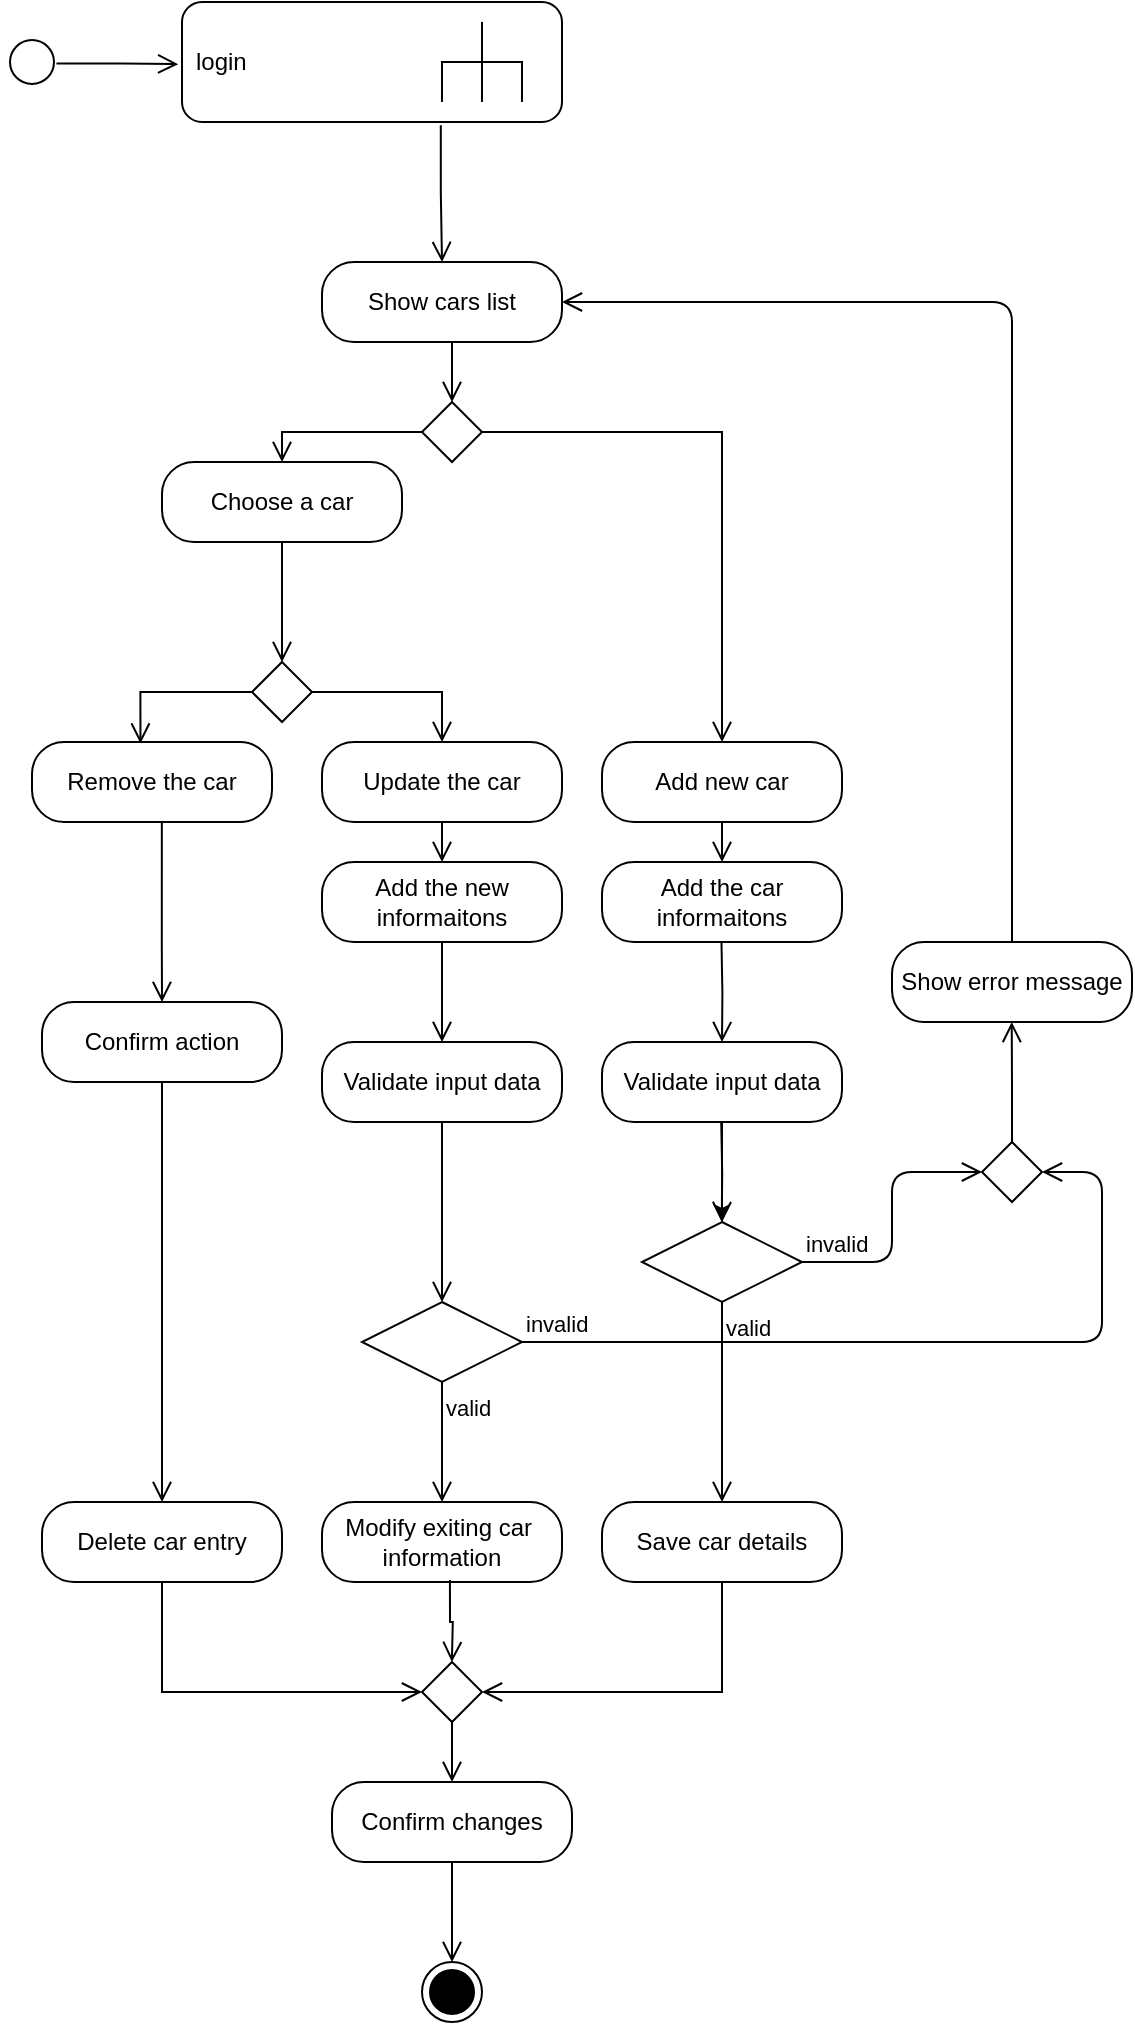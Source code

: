 <mxfile>
    <diagram name="Page-1" id="e7e014a7-5840-1c2e-5031-d8a46d1fe8dd">
        <mxGraphModel dx="734" dy="451" grid="1" gridSize="10" guides="1" tooltips="1" connect="1" arrows="1" fold="1" page="1" pageScale="1" pageWidth="1169" pageHeight="826" background="none" math="0" shadow="0">
            <root>
                <mxCell id="0"/>
                <mxCell id="1" parent="0"/>
                <mxCell id="ycadE-7DeE36cVl8lBZi-41" value="" style="ellipse;html=1;shape=startState;labelBackgroundColor=none;" parent="1" vertex="1">
                    <mxGeometry x="160" y="25" width="30" height="30" as="geometry"/>
                </mxCell>
                <mxCell id="ycadE-7DeE36cVl8lBZi-49" value="&lt;font style=&quot;color: rgb(0, 0, 0); background-color: light-dark(#ffffff, var(--ge-dark-color, #121212));&quot;&gt;Show cars list&lt;/font&gt;" style="rounded=1;whiteSpace=wrap;html=1;arcSize=40;labelBackgroundColor=none;" parent="1" vertex="1">
                    <mxGeometry x="320" y="140" width="120" height="40" as="geometry"/>
                </mxCell>
                <mxCell id="ycadE-7DeE36cVl8lBZi-50" value="" style="edgeStyle=orthogonalEdgeStyle;html=1;verticalAlign=bottom;endArrow=open;endSize=8;rounded=0;labelBackgroundColor=none;fontColor=default;entryX=0.5;entryY=0;entryDx=0;entryDy=0;" parent="1" source="ycadE-7DeE36cVl8lBZi-49" target="10" edge="1">
                    <mxGeometry relative="1" as="geometry">
                        <mxPoint x="381" y="210" as="targetPoint"/>
                        <Array as="points">
                            <mxPoint x="385" y="160"/>
                            <mxPoint x="385" y="210"/>
                        </Array>
                    </mxGeometry>
                </mxCell>
                <mxCell id="ycadE-7DeE36cVl8lBZi-56" value="" style="edgeStyle=orthogonalEdgeStyle;html=1;verticalAlign=bottom;endArrow=open;endSize=8;rounded=0;exitX=0;exitY=0.5;exitDx=0;exitDy=0;labelBackgroundColor=none;fontColor=default;entryX=0.452;entryY=0.019;entryDx=0;entryDy=0;entryPerimeter=0;" parent="1" source="16" target="ycadE-7DeE36cVl8lBZi-63" edge="1">
                    <mxGeometry relative="1" as="geometry">
                        <mxPoint x="249.52" y="440" as="targetPoint"/>
                        <mxPoint x="249.44" y="305.8" as="sourcePoint"/>
                        <Array as="points"/>
                    </mxGeometry>
                </mxCell>
                <mxCell id="ycadE-7DeE36cVl8lBZi-57" value="" style="edgeStyle=orthogonalEdgeStyle;html=1;verticalAlign=bottom;endArrow=open;endSize=8;rounded=0;exitX=1;exitY=0.5;exitDx=0;exitDy=0;labelBackgroundColor=none;fontColor=default;" parent="1" source="16" target="ycadE-7DeE36cVl8lBZi-61" edge="1">
                    <mxGeometry relative="1" as="geometry">
                        <mxPoint x="379.5" y="320" as="targetPoint"/>
                        <mxPoint x="380.36" y="304.4" as="sourcePoint"/>
                        <Array as="points"/>
                    </mxGeometry>
                </mxCell>
                <mxCell id="ycadE-7DeE36cVl8lBZi-59" value="Add new car" style="rounded=1;whiteSpace=wrap;html=1;arcSize=40;labelBackgroundColor=none;" parent="1" vertex="1">
                    <mxGeometry x="460" y="380" width="120" height="40" as="geometry"/>
                </mxCell>
                <mxCell id="ycadE-7DeE36cVl8lBZi-60" value="" style="edgeStyle=orthogonalEdgeStyle;html=1;verticalAlign=bottom;endArrow=open;endSize=8;rounded=0;labelBackgroundColor=none;fontColor=default;entryX=0.5;entryY=0;entryDx=0;entryDy=0;" parent="1" source="ycadE-7DeE36cVl8lBZi-59" target="2" edge="1">
                    <mxGeometry relative="1" as="geometry">
                        <mxPoint x="520" y="390" as="targetPoint"/>
                    </mxGeometry>
                </mxCell>
                <mxCell id="ycadE-7DeE36cVl8lBZi-61" value="Update the car" style="rounded=1;whiteSpace=wrap;html=1;arcSize=40;labelBackgroundColor=none;" parent="1" vertex="1">
                    <mxGeometry x="320" y="380" width="120" height="40" as="geometry"/>
                </mxCell>
                <mxCell id="ycadE-7DeE36cVl8lBZi-62" value="" style="edgeStyle=orthogonalEdgeStyle;html=1;verticalAlign=bottom;endArrow=open;endSize=8;rounded=0;entryX=0.5;entryY=0;entryDx=0;entryDy=0;labelBackgroundColor=none;fontColor=default;" parent="1" source="ycadE-7DeE36cVl8lBZi-61" target="5" edge="1">
                    <mxGeometry relative="1" as="geometry">
                        <mxPoint x="420" y="450" as="targetPoint"/>
                        <Array as="points"/>
                    </mxGeometry>
                </mxCell>
                <mxCell id="ycadE-7DeE36cVl8lBZi-63" value="Remove the car" style="rounded=1;whiteSpace=wrap;html=1;arcSize=40;labelBackgroundColor=none;" parent="1" vertex="1">
                    <mxGeometry x="175" y="380" width="120" height="40" as="geometry"/>
                </mxCell>
                <mxCell id="ycadE-7DeE36cVl8lBZi-64" value="" style="edgeStyle=orthogonalEdgeStyle;html=1;verticalAlign=bottom;endArrow=open;endSize=8;rounded=0;labelBackgroundColor=none;fontColor=default;exitX=0.541;exitY=1;exitDx=0;exitDy=0;exitPerimeter=0;entryX=0.5;entryY=0;entryDx=0;entryDy=0;" parent="1" source="ycadE-7DeE36cVl8lBZi-63" target="37" edge="1">
                    <mxGeometry relative="1" as="geometry">
                        <mxPoint x="240" y="590" as="targetPoint"/>
                        <Array as="points">
                            <mxPoint x="240" y="480"/>
                            <mxPoint x="240" y="480"/>
                        </Array>
                        <mxPoint x="240" y="440" as="sourcePoint"/>
                    </mxGeometry>
                </mxCell>
                <mxCell id="ycadE-7DeE36cVl8lBZi-87" value="Delete car entry" style="rounded=1;whiteSpace=wrap;html=1;arcSize=40;labelBackgroundColor=none;" parent="1" vertex="1">
                    <mxGeometry x="180" y="760" width="120" height="40" as="geometry"/>
                </mxCell>
                <mxCell id="ycadE-7DeE36cVl8lBZi-88" value="" style="edgeStyle=orthogonalEdgeStyle;html=1;verticalAlign=bottom;endArrow=open;endSize=8;rounded=0;labelBackgroundColor=none;fontColor=default;entryX=0;entryY=0.5;entryDx=0;entryDy=0;" parent="1" source="ycadE-7DeE36cVl8lBZi-87" target="40" edge="1">
                    <mxGeometry relative="1" as="geometry">
                        <mxPoint x="240" y="1012" as="targetPoint"/>
                        <Array as="points">
                            <mxPoint x="240" y="855"/>
                        </Array>
                    </mxGeometry>
                </mxCell>
                <mxCell id="ycadE-7DeE36cVl8lBZi-89" value="&lt;span style=&quot;color: rgb(0, 0, 0);&quot;&gt;Modify exiting car&amp;nbsp;&lt;/span&gt;&lt;div style=&quot;scrollbar-color: light-dark(#e2e2e2, #4b4b4b)&lt;br/&gt;&#x9;&#x9;&#x9;&#x9;&#x9;light-dark(#fbfbfb, var(--dark-panel-color));&quot;&gt;information&lt;/div&gt;" style="rounded=1;whiteSpace=wrap;html=1;arcSize=40;labelBackgroundColor=none;" parent="1" vertex="1">
                    <mxGeometry x="320" y="760" width="120" height="40" as="geometry"/>
                </mxCell>
                <mxCell id="ycadE-7DeE36cVl8lBZi-91" value="Save car details" style="rounded=1;whiteSpace=wrap;html=1;arcSize=40;labelBackgroundColor=none;" parent="1" vertex="1">
                    <mxGeometry x="460" y="760" width="120" height="40" as="geometry"/>
                </mxCell>
                <mxCell id="ycadE-7DeE36cVl8lBZi-92" value="" style="edgeStyle=orthogonalEdgeStyle;html=1;verticalAlign=bottom;endArrow=open;endSize=8;rounded=0;labelBackgroundColor=none;fontColor=default;exitX=0.5;exitY=1;exitDx=0;exitDy=0;entryX=1;entryY=0.5;entryDx=0;entryDy=0;" parent="1" source="ycadE-7DeE36cVl8lBZi-91" target="40" edge="1">
                    <mxGeometry relative="1" as="geometry">
                        <mxPoint x="520" y="1053" as="targetPoint"/>
                        <mxPoint x="529.62" y="970.004" as="sourcePoint"/>
                    </mxGeometry>
                </mxCell>
                <mxCell id="ycadE-7DeE36cVl8lBZi-96" value="Confirm changes" style="rounded=1;whiteSpace=wrap;html=1;arcSize=40;labelBackgroundColor=none;" parent="1" vertex="1">
                    <mxGeometry x="325" y="900" width="120" height="40" as="geometry"/>
                </mxCell>
                <mxCell id="JrRgfK8F16uHAJ6plWWZ-1" value="login" style="shape=mxgraph.uml25.behaviorAction;html=1;rounded=1;absoluteArcSize=1;arcSize=10;align=left;spacingLeft=5;whiteSpace=wrap;" parent="1" vertex="1">
                    <mxGeometry x="250" y="10" width="190" height="60" as="geometry"/>
                </mxCell>
                <mxCell id="JrRgfK8F16uHAJ6plWWZ-3" value="" style="edgeStyle=orthogonalEdgeStyle;html=1;verticalAlign=bottom;endArrow=open;endSize=8;rounded=0;labelBackgroundColor=none;fontColor=default;exitX=0.681;exitY=1.028;exitDx=0;exitDy=0;exitPerimeter=0;entryX=0.5;entryY=0;entryDx=0;entryDy=0;" parent="1" source="JrRgfK8F16uHAJ6plWWZ-1" edge="1" target="ycadE-7DeE36cVl8lBZi-49">
                    <mxGeometry relative="1" as="geometry">
                        <mxPoint x="320" y="160" as="targetPoint"/>
                        <mxPoint x="210" y="150" as="sourcePoint"/>
                        <Array as="points"/>
                    </mxGeometry>
                </mxCell>
                <mxCell id="2" value="Add the car informaitons" style="rounded=1;whiteSpace=wrap;html=1;arcSize=40;" parent="1" vertex="1">
                    <mxGeometry x="460" y="440" width="120" height="40" as="geometry"/>
                </mxCell>
                <mxCell id="5" value="Add the new informaitons" style="rounded=1;whiteSpace=wrap;html=1;arcSize=40;" parent="1" vertex="1">
                    <mxGeometry x="320" y="440" width="120" height="40" as="geometry"/>
                </mxCell>
                <mxCell id="6" value="" style="edgeStyle=orthogonalEdgeStyle;html=1;verticalAlign=bottom;endArrow=open;endSize=8;" parent="1" source="5" edge="1">
                    <mxGeometry relative="1" as="geometry">
                        <mxPoint x="380" y="530" as="targetPoint"/>
                        <Array as="points">
                            <mxPoint x="380" y="530"/>
                        </Array>
                    </mxGeometry>
                </mxCell>
                <mxCell id="10" value="" style="rhombus;" parent="1" vertex="1">
                    <mxGeometry x="370" y="210" width="30" height="30" as="geometry"/>
                </mxCell>
                <mxCell id="11" value="" style="edgeStyle=orthogonalEdgeStyle;html=1;verticalAlign=bottom;endArrow=open;endSize=8;rounded=0;labelBackgroundColor=none;fontColor=default;exitX=1;exitY=0.5;exitDx=0;exitDy=0;entryX=0.5;entryY=0;entryDx=0;entryDy=0;" parent="1" source="10" target="ycadE-7DeE36cVl8lBZi-59" edge="1">
                    <mxGeometry relative="1" as="geometry">
                        <mxPoint x="470" y="225" as="targetPoint"/>
                        <mxPoint x="440" y="220" as="sourcePoint"/>
                        <Array as="points">
                            <mxPoint x="520" y="225"/>
                        </Array>
                    </mxGeometry>
                </mxCell>
                <mxCell id="13" value="" style="edgeStyle=orthogonalEdgeStyle;html=1;verticalAlign=bottom;endArrow=open;endSize=8;rounded=0;labelBackgroundColor=none;fontColor=default;exitX=0;exitY=0.5;exitDx=0;exitDy=0;entryX=0.5;entryY=0;entryDx=0;entryDy=0;" parent="1" source="10" target="14" edge="1">
                    <mxGeometry relative="1" as="geometry">
                        <mxPoint x="300" y="225" as="targetPoint"/>
                        <mxPoint x="270" y="224.76" as="sourcePoint"/>
                        <Array as="points"/>
                    </mxGeometry>
                </mxCell>
                <mxCell id="14" value="Choose a car" style="rounded=1;whiteSpace=wrap;html=1;arcSize=40;" parent="1" vertex="1">
                    <mxGeometry x="240" y="240" width="120" height="40" as="geometry"/>
                </mxCell>
                <mxCell id="15" value="" style="edgeStyle=orthogonalEdgeStyle;html=1;verticalAlign=bottom;endArrow=open;endSize=8;" parent="1" source="14" edge="1">
                    <mxGeometry relative="1" as="geometry">
                        <mxPoint x="300" y="340" as="targetPoint"/>
                    </mxGeometry>
                </mxCell>
                <mxCell id="16" value="" style="rhombus;" parent="1" vertex="1">
                    <mxGeometry x="285" y="340" width="30" height="30" as="geometry"/>
                </mxCell>
                <mxCell id="18" value="" style="edgeStyle=orthogonalEdgeStyle;html=1;verticalAlign=bottom;endArrow=open;endSize=8;rounded=0;labelBackgroundColor=none;fontColor=default;entryX=0.5;entryY=0;entryDx=0;entryDy=0;" parent="1" target="26" edge="1">
                    <mxGeometry relative="1" as="geometry">
                        <mxPoint x="519.74" y="500" as="targetPoint"/>
                        <mxPoint x="519.74" y="480" as="sourcePoint"/>
                    </mxGeometry>
                </mxCell>
                <mxCell id="19" value="" style="rhombus;whiteSpace=wrap;html=1;" parent="1" vertex="1">
                    <mxGeometry x="480" y="620" width="80" height="40" as="geometry"/>
                </mxCell>
                <mxCell id="20" value="invalid" style="edgeStyle=orthogonalEdgeStyle;html=1;align=left;verticalAlign=bottom;endArrow=open;endSize=8;entryX=0;entryY=0.5;entryDx=0;entryDy=0;" parent="1" source="19" target="32" edge="1">
                    <mxGeometry x="-1" relative="1" as="geometry">
                        <mxPoint x="620" y="590" as="targetPoint"/>
                    </mxGeometry>
                </mxCell>
                <mxCell id="21" value="valid" style="edgeStyle=orthogonalEdgeStyle;html=1;align=left;verticalAlign=top;endArrow=open;endSize=8;entryX=0.5;entryY=0;entryDx=0;entryDy=0;" parent="1" source="19" target="ycadE-7DeE36cVl8lBZi-91" edge="1">
                    <mxGeometry x="-1" relative="1" as="geometry">
                        <mxPoint x="520" y="740" as="targetPoint"/>
                    </mxGeometry>
                </mxCell>
                <mxCell id="24" value="Validate input data" style="rounded=1;whiteSpace=wrap;html=1;arcSize=40;" parent="1" vertex="1">
                    <mxGeometry x="320" y="530" width="120" height="40" as="geometry"/>
                </mxCell>
                <mxCell id="25" value="" style="edgeStyle=orthogonalEdgeStyle;html=1;verticalAlign=bottom;endArrow=open;endSize=8;entryX=0.5;entryY=0;entryDx=0;entryDy=0;" parent="1" source="24" target="29" edge="1">
                    <mxGeometry relative="1" as="geometry">
                        <mxPoint x="380" y="630" as="targetPoint"/>
                    </mxGeometry>
                </mxCell>
                <mxCell id="33" value="" style="edgeStyle=none;html=1;" parent="1" source="26" target="19" edge="1">
                    <mxGeometry relative="1" as="geometry"/>
                </mxCell>
                <mxCell id="26" value="Validate input data" style="rounded=1;whiteSpace=wrap;html=1;arcSize=40;" parent="1" vertex="1">
                    <mxGeometry x="460" y="530" width="120" height="40" as="geometry"/>
                </mxCell>
                <mxCell id="28" value="" style="edgeStyle=orthogonalEdgeStyle;html=1;verticalAlign=bottom;endArrow=open;endSize=8;rounded=0;labelBackgroundColor=none;fontColor=default;entryX=0.5;entryY=0;entryDx=0;entryDy=0;" parent="1" edge="1">
                    <mxGeometry relative="1" as="geometry">
                        <mxPoint x="519.87" y="620" as="targetPoint"/>
                        <mxPoint x="519.61" y="570" as="sourcePoint"/>
                    </mxGeometry>
                </mxCell>
                <mxCell id="29" value="" style="rhombus;whiteSpace=wrap;html=1;" parent="1" vertex="1">
                    <mxGeometry x="340" y="660" width="80" height="40" as="geometry"/>
                </mxCell>
                <mxCell id="30" value="invalid" style="edgeStyle=orthogonalEdgeStyle;html=1;align=left;verticalAlign=bottom;endArrow=open;endSize=8;entryX=1;entryY=0.5;entryDx=0;entryDy=0;" parent="1" source="29" target="32" edge="1">
                    <mxGeometry x="-1" relative="1" as="geometry">
                        <mxPoint x="660" y="680" as="targetPoint"/>
                        <Array as="points">
                            <mxPoint x="710" y="680"/>
                            <mxPoint x="710" y="595"/>
                        </Array>
                    </mxGeometry>
                </mxCell>
                <mxCell id="31" value="valid" style="edgeStyle=orthogonalEdgeStyle;html=1;align=left;verticalAlign=top;endArrow=open;endSize=8;entryX=0.5;entryY=0;entryDx=0;entryDy=0;" parent="1" source="29" target="ycadE-7DeE36cVl8lBZi-89" edge="1">
                    <mxGeometry x="-1" relative="1" as="geometry">
                        <mxPoint x="380" y="760" as="targetPoint"/>
                    </mxGeometry>
                </mxCell>
                <mxCell id="32" value="" style="rhombus;" parent="1" vertex="1">
                    <mxGeometry x="650" y="580" width="30" height="30" as="geometry"/>
                </mxCell>
                <mxCell id="34" value="" style="edgeStyle=orthogonalEdgeStyle;html=1;verticalAlign=bottom;endArrow=open;endSize=8;rounded=0;labelBackgroundColor=none;fontColor=default;entryX=0.5;entryY=0;entryDx=0;entryDy=0;exitX=0.5;exitY=0;exitDx=0;exitDy=0;" parent="1" source="32" edge="1">
                    <mxGeometry relative="1" as="geometry">
                        <mxPoint x="664.86" y="520" as="targetPoint"/>
                        <mxPoint x="664.6" y="470" as="sourcePoint"/>
                    </mxGeometry>
                </mxCell>
                <mxCell id="35" value="Show error message" style="rounded=1;whiteSpace=wrap;html=1;arcSize=40;" parent="1" vertex="1">
                    <mxGeometry x="605" y="480" width="120" height="40" as="geometry"/>
                </mxCell>
                <mxCell id="36" value="" style="edgeStyle=orthogonalEdgeStyle;html=1;verticalAlign=bottom;endArrow=open;endSize=8;entryX=1;entryY=0.5;entryDx=0;entryDy=0;" parent="1" source="35" target="ycadE-7DeE36cVl8lBZi-49" edge="1">
                    <mxGeometry relative="1" as="geometry">
                        <mxPoint x="665" y="330" as="targetPoint"/>
                        <Array as="points">
                            <mxPoint x="665" y="160"/>
                        </Array>
                    </mxGeometry>
                </mxCell>
                <mxCell id="37" value="Confirm action" style="rounded=1;whiteSpace=wrap;html=1;arcSize=40;" parent="1" vertex="1">
                    <mxGeometry x="180" y="510" width="120" height="40" as="geometry"/>
                </mxCell>
                <mxCell id="38" value="" style="edgeStyle=orthogonalEdgeStyle;html=1;verticalAlign=bottom;endArrow=open;endSize=8;entryX=0.5;entryY=0;entryDx=0;entryDy=0;" parent="1" source="37" target="ycadE-7DeE36cVl8lBZi-87" edge="1">
                    <mxGeometry relative="1" as="geometry">
                        <mxPoint x="240" y="610" as="targetPoint"/>
                    </mxGeometry>
                </mxCell>
                <mxCell id="40" value="" style="rhombus;" parent="1" vertex="1">
                    <mxGeometry x="370" y="840" width="30" height="30" as="geometry"/>
                </mxCell>
                <mxCell id="42" value="" style="edgeStyle=orthogonalEdgeStyle;html=1;verticalAlign=bottom;endArrow=open;endSize=8;rounded=0;entryX=0.5;entryY=0;entryDx=0;entryDy=0;labelBackgroundColor=none;fontColor=default;exitX=0.5;exitY=1;exitDx=0;exitDy=0;" parent="1" target="ycadE-7DeE36cVl8lBZi-96" edge="1" source="40">
                    <mxGeometry relative="1" as="geometry">
                        <mxPoint x="379.66" y="1070" as="targetPoint"/>
                        <Array as="points"/>
                        <mxPoint x="379.66" y="1050" as="sourcePoint"/>
                    </mxGeometry>
                </mxCell>
                <mxCell id="43" value="" style="edgeStyle=orthogonalEdgeStyle;html=1;verticalAlign=bottom;endArrow=open;endSize=8;rounded=0;entryX=0.5;entryY=0;entryDx=0;entryDy=0;labelBackgroundColor=none;fontColor=default;exitX=0.5;exitY=1;exitDx=0;exitDy=0;" parent="1" edge="1" target="52" source="ycadE-7DeE36cVl8lBZi-96">
                    <mxGeometry relative="1" as="geometry">
                        <mxPoint x="384.92" y="980" as="targetPoint"/>
                        <Array as="points"/>
                        <mxPoint x="384.58" y="950" as="sourcePoint"/>
                    </mxGeometry>
                </mxCell>
                <mxCell id="49" value="" style="edgeStyle=orthogonalEdgeStyle;html=1;verticalAlign=bottom;endArrow=open;endSize=8;rounded=0;entryX=0.5;entryY=0;entryDx=0;entryDy=0;labelBackgroundColor=none;fontColor=default;exitX=0.533;exitY=0.975;exitDx=0;exitDy=0;exitPerimeter=0;" edge="1" parent="1" source="ycadE-7DeE36cVl8lBZi-89">
                    <mxGeometry relative="1" as="geometry">
                        <mxPoint x="384.93" y="840" as="targetPoint"/>
                        <Array as="points"/>
                        <mxPoint x="384.59" y="810" as="sourcePoint"/>
                    </mxGeometry>
                </mxCell>
                <mxCell id="52" value="" style="ellipse;html=1;shape=endState;fillColor=strokeColor;" vertex="1" parent="1">
                    <mxGeometry x="370" y="990" width="30" height="30" as="geometry"/>
                </mxCell>
                <mxCell id="53" value="" style="edgeStyle=orthogonalEdgeStyle;html=1;verticalAlign=bottom;endArrow=open;endSize=8;rounded=0;labelBackgroundColor=none;fontColor=default;entryX=-0.01;entryY=0.518;entryDx=0;entryDy=0;entryPerimeter=0;exitX=0.907;exitY=0.526;exitDx=0;exitDy=0;exitPerimeter=0;" edge="1" parent="1" source="ycadE-7DeE36cVl8lBZi-41" target="JrRgfK8F16uHAJ6plWWZ-1">
                    <mxGeometry relative="1" as="geometry">
                        <mxPoint x="220" y="90" as="targetPoint"/>
                        <Array as="points">
                            <mxPoint x="220" y="41"/>
                        </Array>
                        <mxPoint x="220" y="60" as="sourcePoint"/>
                    </mxGeometry>
                </mxCell>
            </root>
        </mxGraphModel>
    </diagram>
</mxfile>
